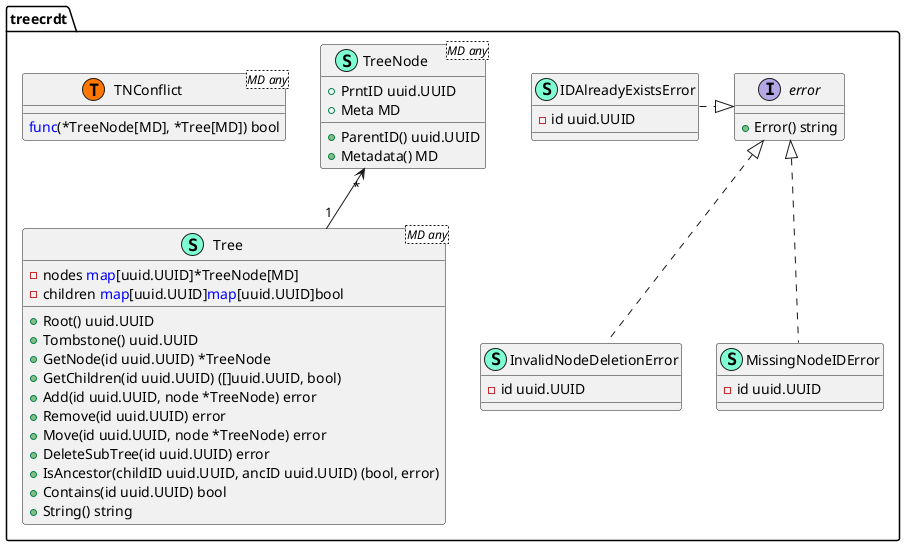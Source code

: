 @startuml

namespace treecrdt {
    interface error {
        + Error() string
    }

    class IDAlreadyExistsError << (S,Aquamarine) >> {
        - id uuid.UUID
    }
    class InvalidNodeDeletionError << (S,Aquamarine) >> {
        - id uuid.UUID
    }
    class MissingNodeIDError << (S,Aquamarine) >> {
        - id uuid.UUID
    }

    class Tree <MD any> << (S,Aquamarine) >> {
        - nodes <font color=blue>map</font>[uuid.UUID]*TreeNode[MD]
        - children <font color=blue>map</font>[uuid.UUID]<font color=blue>map</font>[uuid.UUID]bool

        + Root() uuid.UUID
        + Tombstone() uuid.UUID
        + GetNode(id uuid.UUID) *TreeNode
        + GetChildren(id uuid.UUID) ([]uuid.UUID, bool)
        + Add(id uuid.UUID, node *TreeNode) error
        + Remove(id uuid.UUID) error
        + Move(id uuid.UUID, node *TreeNode) error
        + DeleteSubTree(id uuid.UUID) error
        + IsAncestor(childID uuid.UUID, ancID uuid.UUID) (bool, error)
        + Contains(id uuid.UUID) bool
        + String() string

    }

        class TreeNode <MD any> << (S,Aquamarine) >> {
        + PrntID uuid.UUID
        + Meta MD

        + ParentID() uuid.UUID
        + Metadata() MD

    }

    class TNConflict <MD any> << (T, #FF7700) >> {
        <font color=blue>func</font>(*TreeNode[MD], *Tree[MD]) bool
    }




    TreeNode "*" <-- "1" Tree

    error <|.left. IDAlreadyExistsError
    error <|.. InvalidNodeDeletionError
    error <|.. MissingNodeIDError
}



@enduml